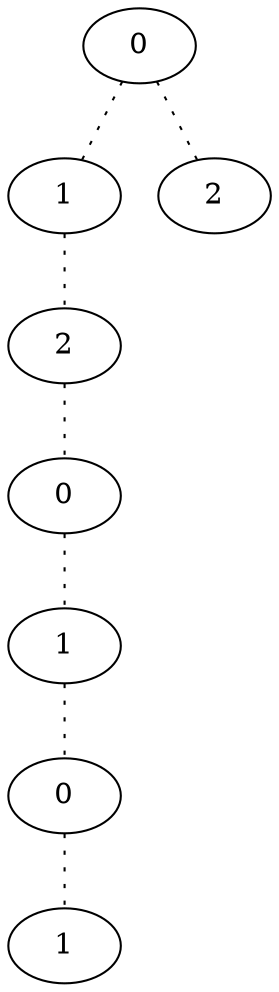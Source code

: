 graph {
a0[label=0];
a1[label=1];
a2[label=2];
a3[label=0];
a4[label=1];
a5[label=0];
a6[label=1];
a7[label=2];
a0 -- a1 [style=dotted];
a0 -- a7 [style=dotted];
a1 -- a2 [style=dotted];
a2 -- a3 [style=dotted];
a3 -- a4 [style=dotted];
a4 -- a5 [style=dotted];
a5 -- a6 [style=dotted];
}
